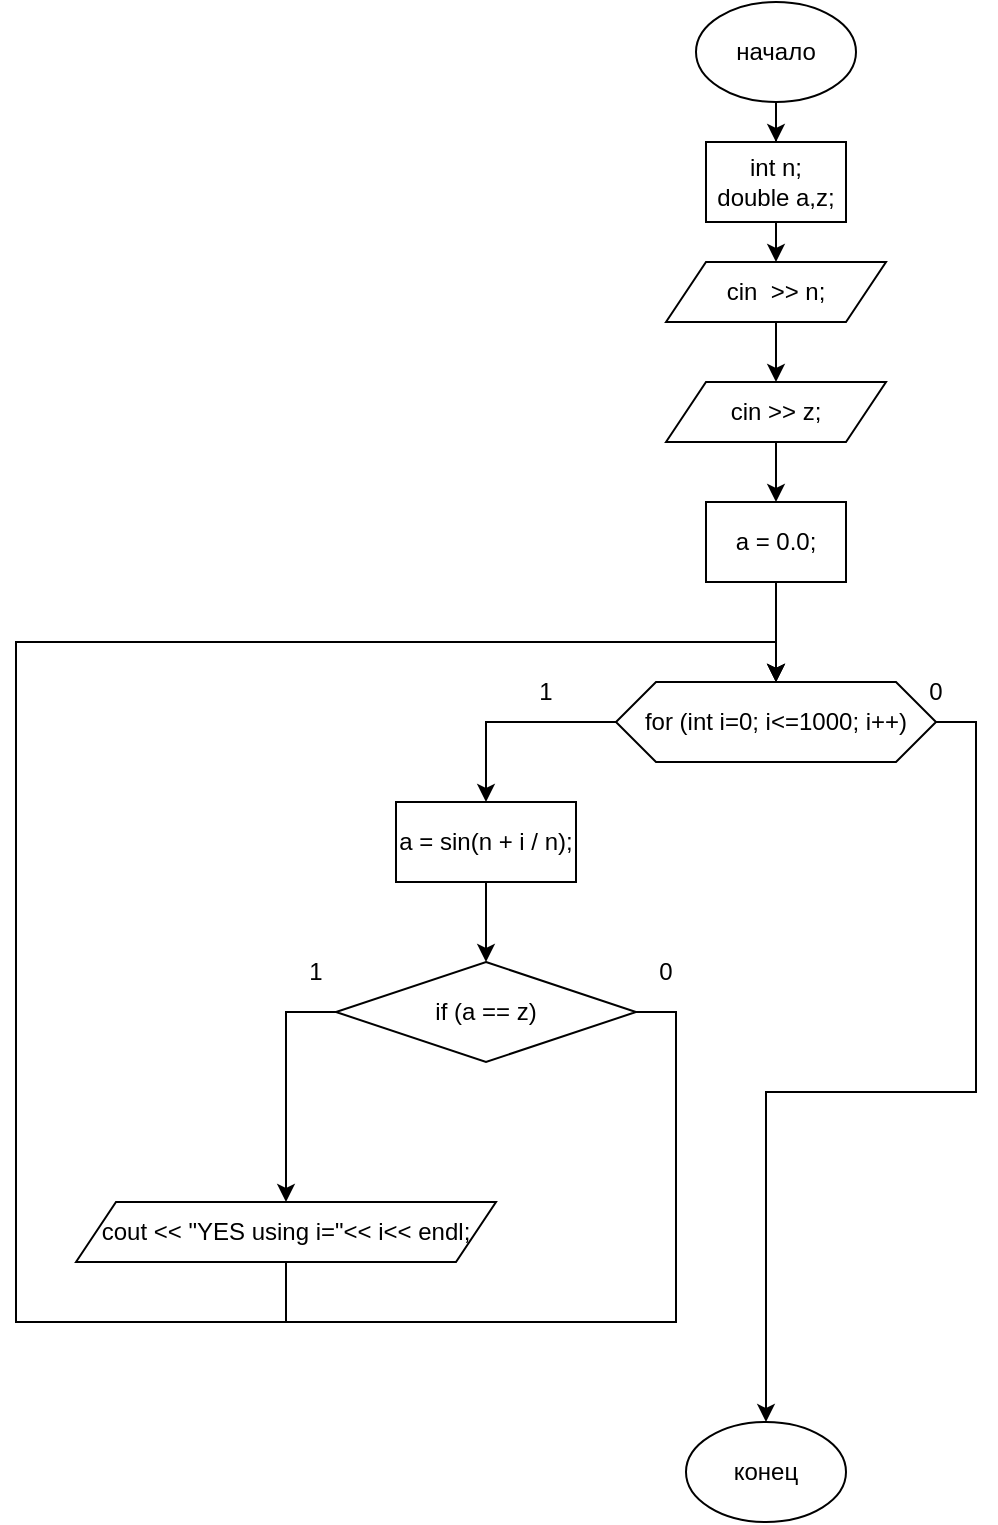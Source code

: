 <mxfile version="15.9.6" type="device"><diagram id="C5RBs43oDa-KdzZeNtuy" name="Page-1"><mxGraphModel dx="1287" dy="1953" grid="1" gridSize="10" guides="1" tooltips="1" connect="1" arrows="1" fold="1" page="1" pageScale="1" pageWidth="827" pageHeight="1169" math="0" shadow="0"><root><mxCell id="WIyWlLk6GJQsqaUBKTNV-0"/><mxCell id="WIyWlLk6GJQsqaUBKTNV-1" parent="WIyWlLk6GJQsqaUBKTNV-0"/><mxCell id="OQVsZwVB6jkAHPOZj0J7-18" style="edgeStyle=orthogonalEdgeStyle;rounded=0;orthogonalLoop=1;jettySize=auto;html=1;exitX=0.5;exitY=1;exitDx=0;exitDy=0;" parent="WIyWlLk6GJQsqaUBKTNV-1" source="OQVsZwVB6jkAHPOZj0J7-0" target="OQVsZwVB6jkAHPOZj0J7-1" edge="1"><mxGeometry relative="1" as="geometry"/></mxCell><mxCell id="OQVsZwVB6jkAHPOZj0J7-0" value="начало&lt;br&gt;" style="ellipse;whiteSpace=wrap;html=1;" parent="WIyWlLk6GJQsqaUBKTNV-1" vertex="1"><mxGeometry x="270" y="-70" width="80" height="50" as="geometry"/></mxCell><mxCell id="OQVsZwVB6jkAHPOZj0J7-14" style="edgeStyle=orthogonalEdgeStyle;rounded=0;orthogonalLoop=1;jettySize=auto;html=1;exitX=0.5;exitY=1;exitDx=0;exitDy=0;entryX=0.5;entryY=0;entryDx=0;entryDy=0;" parent="WIyWlLk6GJQsqaUBKTNV-1" source="OQVsZwVB6jkAHPOZj0J7-1" target="OQVsZwVB6jkAHPOZj0J7-2" edge="1"><mxGeometry relative="1" as="geometry"/></mxCell><mxCell id="OQVsZwVB6jkAHPOZj0J7-1" value="int n;&lt;br&gt;double a,z;" style="rounded=0;whiteSpace=wrap;html=1;" parent="WIyWlLk6GJQsqaUBKTNV-1" vertex="1"><mxGeometry x="275" width="70" height="40" as="geometry"/></mxCell><mxCell id="OQVsZwVB6jkAHPOZj0J7-42" style="edgeStyle=orthogonalEdgeStyle;rounded=0;orthogonalLoop=1;jettySize=auto;html=1;exitX=0.5;exitY=1;exitDx=0;exitDy=0;entryX=0.5;entryY=0;entryDx=0;entryDy=0;" parent="WIyWlLk6GJQsqaUBKTNV-1" source="OQVsZwVB6jkAHPOZj0J7-2" target="OQVsZwVB6jkAHPOZj0J7-39" edge="1"><mxGeometry relative="1" as="geometry"/></mxCell><mxCell id="OQVsZwVB6jkAHPOZj0J7-2" value="cin&amp;nbsp; &amp;gt;&amp;gt; n;" style="shape=parallelogram;perimeter=parallelogramPerimeter;whiteSpace=wrap;html=1;fixedSize=1;" parent="WIyWlLk6GJQsqaUBKTNV-1" vertex="1"><mxGeometry x="255" y="60" width="110" height="30" as="geometry"/></mxCell><mxCell id="OQVsZwVB6jkAHPOZj0J7-11" style="edgeStyle=orthogonalEdgeStyle;rounded=0;orthogonalLoop=1;jettySize=auto;html=1;exitX=0.5;exitY=1;exitDx=0;exitDy=0;entryX=0.5;entryY=0;entryDx=0;entryDy=0;" parent="WIyWlLk6GJQsqaUBKTNV-1" source="OQVsZwVB6jkAHPOZj0J7-3" target="OQVsZwVB6jkAHPOZj0J7-4" edge="1"><mxGeometry relative="1" as="geometry"/></mxCell><mxCell id="OQVsZwVB6jkAHPOZj0J7-3" value="a = 0.0;" style="rounded=0;whiteSpace=wrap;html=1;" parent="WIyWlLk6GJQsqaUBKTNV-1" vertex="1"><mxGeometry x="275" y="180" width="70" height="40" as="geometry"/></mxCell><mxCell id="OQVsZwVB6jkAHPOZj0J7-16" style="edgeStyle=orthogonalEdgeStyle;rounded=0;orthogonalLoop=1;jettySize=auto;html=1;exitX=1;exitY=0.5;exitDx=0;exitDy=0;entryX=0.5;entryY=0;entryDx=0;entryDy=0;" parent="WIyWlLk6GJQsqaUBKTNV-1" source="OQVsZwVB6jkAHPOZj0J7-4" target="OQVsZwVB6jkAHPOZj0J7-17" edge="1"><mxGeometry relative="1" as="geometry"><mxPoint x="310" y="610" as="targetPoint"/></mxGeometry></mxCell><mxCell id="OQVsZwVB6jkAHPOZj0J7-46" style="edgeStyle=orthogonalEdgeStyle;rounded=0;orthogonalLoop=1;jettySize=auto;html=1;exitX=0;exitY=0.5;exitDx=0;exitDy=0;entryX=0.5;entryY=0;entryDx=0;entryDy=0;" parent="WIyWlLk6GJQsqaUBKTNV-1" source="OQVsZwVB6jkAHPOZj0J7-4" target="OQVsZwVB6jkAHPOZj0J7-26" edge="1"><mxGeometry relative="1" as="geometry"/></mxCell><mxCell id="OQVsZwVB6jkAHPOZj0J7-4" value="for (int i=0; i&amp;lt;=1000; i++)" style="shape=hexagon;perimeter=hexagonPerimeter2;whiteSpace=wrap;html=1;fixedSize=1;labelBackgroundColor=#FFFFFF;" parent="WIyWlLk6GJQsqaUBKTNV-1" vertex="1"><mxGeometry x="230" y="270" width="160" height="40" as="geometry"/></mxCell><mxCell id="OQVsZwVB6jkAHPOZj0J7-17" value="конец" style="ellipse;whiteSpace=wrap;html=1;" parent="WIyWlLk6GJQsqaUBKTNV-1" vertex="1"><mxGeometry x="265" y="640" width="80" height="50" as="geometry"/></mxCell><mxCell id="OQVsZwVB6jkAHPOZj0J7-20" value="1" style="text;html=1;strokeColor=none;fillColor=none;align=center;verticalAlign=middle;whiteSpace=wrap;rounded=0;labelBackgroundColor=#FFFFFF;" parent="WIyWlLk6GJQsqaUBKTNV-1" vertex="1"><mxGeometry x="165" y="260" width="60" height="30" as="geometry"/></mxCell><mxCell id="OQVsZwVB6jkAHPOZj0J7-23" value="0" style="text;html=1;strokeColor=none;fillColor=none;align=center;verticalAlign=middle;whiteSpace=wrap;rounded=0;labelBackgroundColor=#FFFFFF;" parent="WIyWlLk6GJQsqaUBKTNV-1" vertex="1"><mxGeometry x="360" y="260" width="60" height="30" as="geometry"/></mxCell><mxCell id="OQVsZwVB6jkAHPOZj0J7-34" style="edgeStyle=orthogonalEdgeStyle;rounded=0;orthogonalLoop=1;jettySize=auto;html=1;exitX=1;exitY=0.5;exitDx=0;exitDy=0;entryX=0.5;entryY=0;entryDx=0;entryDy=0;" parent="WIyWlLk6GJQsqaUBKTNV-1" source="OQVsZwVB6jkAHPOZj0J7-25" target="OQVsZwVB6jkAHPOZj0J7-4" edge="1"><mxGeometry relative="1" as="geometry"><Array as="points"><mxPoint x="260" y="435"/><mxPoint x="260" y="590"/><mxPoint x="-70" y="590"/><mxPoint x="-70" y="250"/><mxPoint x="310" y="250"/></Array></mxGeometry></mxCell><mxCell id="OQVsZwVB6jkAHPOZj0J7-48" style="edgeStyle=orthogonalEdgeStyle;rounded=0;orthogonalLoop=1;jettySize=auto;html=1;exitX=0;exitY=0.5;exitDx=0;exitDy=0;entryX=0.5;entryY=0;entryDx=0;entryDy=0;" parent="WIyWlLk6GJQsqaUBKTNV-1" source="OQVsZwVB6jkAHPOZj0J7-25" target="OQVsZwVB6jkAHPOZj0J7-47" edge="1"><mxGeometry relative="1" as="geometry"/></mxCell><mxCell id="OQVsZwVB6jkAHPOZj0J7-25" value="if (a == z)" style="rhombus;whiteSpace=wrap;html=1;labelBackgroundColor=#FFFFFF;" parent="WIyWlLk6GJQsqaUBKTNV-1" vertex="1"><mxGeometry x="90" y="410" width="150" height="50" as="geometry"/></mxCell><mxCell id="OQVsZwVB6jkAHPOZj0J7-45" style="edgeStyle=orthogonalEdgeStyle;rounded=0;orthogonalLoop=1;jettySize=auto;html=1;exitX=0.5;exitY=1;exitDx=0;exitDy=0;entryX=0.5;entryY=0;entryDx=0;entryDy=0;" parent="WIyWlLk6GJQsqaUBKTNV-1" source="OQVsZwVB6jkAHPOZj0J7-26" target="OQVsZwVB6jkAHPOZj0J7-25" edge="1"><mxGeometry relative="1" as="geometry"/></mxCell><mxCell id="OQVsZwVB6jkAHPOZj0J7-26" value="a = sin(n + i / n);" style="rounded=0;whiteSpace=wrap;html=1;" parent="WIyWlLk6GJQsqaUBKTNV-1" vertex="1"><mxGeometry x="120" y="330" width="90" height="40" as="geometry"/></mxCell><mxCell id="OQVsZwVB6jkAHPOZj0J7-33" value="1" style="text;html=1;strokeColor=none;fillColor=none;align=center;verticalAlign=middle;whiteSpace=wrap;rounded=0;labelBackgroundColor=#FFFFFF;" parent="WIyWlLk6GJQsqaUBKTNV-1" vertex="1"><mxGeometry x="50" y="400" width="60" height="30" as="geometry"/></mxCell><mxCell id="OQVsZwVB6jkAHPOZj0J7-38" value="0" style="text;html=1;strokeColor=none;fillColor=none;align=center;verticalAlign=middle;whiteSpace=wrap;rounded=0;labelBackgroundColor=#FFFFFF;" parent="WIyWlLk6GJQsqaUBKTNV-1" vertex="1"><mxGeometry x="225" y="400" width="60" height="30" as="geometry"/></mxCell><mxCell id="OQVsZwVB6jkAHPOZj0J7-41" style="edgeStyle=orthogonalEdgeStyle;rounded=0;orthogonalLoop=1;jettySize=auto;html=1;exitX=0.5;exitY=1;exitDx=0;exitDy=0;entryX=0.5;entryY=0;entryDx=0;entryDy=0;" parent="WIyWlLk6GJQsqaUBKTNV-1" source="OQVsZwVB6jkAHPOZj0J7-39" target="OQVsZwVB6jkAHPOZj0J7-3" edge="1"><mxGeometry relative="1" as="geometry"/></mxCell><mxCell id="OQVsZwVB6jkAHPOZj0J7-39" value="cin &amp;gt;&amp;gt; z;" style="shape=parallelogram;perimeter=parallelogramPerimeter;whiteSpace=wrap;html=1;fixedSize=1;" parent="WIyWlLk6GJQsqaUBKTNV-1" vertex="1"><mxGeometry x="255" y="120" width="110" height="30" as="geometry"/></mxCell><mxCell id="OQVsZwVB6jkAHPOZj0J7-49" style="edgeStyle=orthogonalEdgeStyle;rounded=0;orthogonalLoop=1;jettySize=auto;html=1;exitX=0.5;exitY=1;exitDx=0;exitDy=0;entryX=0.5;entryY=0;entryDx=0;entryDy=0;" parent="WIyWlLk6GJQsqaUBKTNV-1" source="OQVsZwVB6jkAHPOZj0J7-47" target="OQVsZwVB6jkAHPOZj0J7-4" edge="1"><mxGeometry relative="1" as="geometry"><Array as="points"><mxPoint x="65" y="590"/><mxPoint x="-70" y="590"/><mxPoint x="-70" y="250"/><mxPoint x="310" y="250"/></Array></mxGeometry></mxCell><mxCell id="OQVsZwVB6jkAHPOZj0J7-47" value="cout &amp;lt;&amp;lt; &quot;YES using i=&quot;&amp;lt;&amp;lt; i&amp;lt;&amp;lt; endl;" style="shape=parallelogram;perimeter=parallelogramPerimeter;whiteSpace=wrap;html=1;fixedSize=1;" parent="WIyWlLk6GJQsqaUBKTNV-1" vertex="1"><mxGeometry x="-40" y="530" width="210" height="30" as="geometry"/></mxCell></root></mxGraphModel></diagram></mxfile>